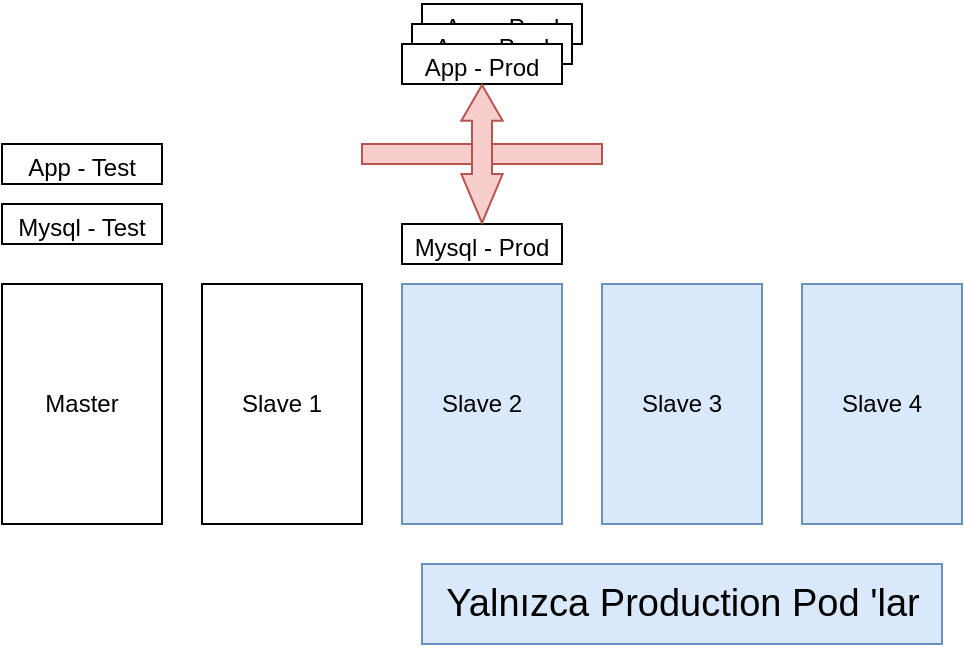 <mxfile version="20.8.1" type="github">
  <diagram id="_hit5dbg10cEkQHOyQ8z" name="Page-1">
    <mxGraphModel dx="989" dy="549" grid="1" gridSize="10" guides="1" tooltips="1" connect="1" arrows="1" fold="1" page="1" pageScale="1" pageWidth="850" pageHeight="1100" math="0" shadow="0">
      <root>
        <mxCell id="0" />
        <mxCell id="1" parent="0" />
        <mxCell id="Qa-lKNvNfZP7GKMm4PIT-2" value="Master" style="rounded=0;whiteSpace=wrap;html=1;" vertex="1" parent="1">
          <mxGeometry x="180" y="390" width="80" height="120" as="geometry" />
        </mxCell>
        <mxCell id="Qa-lKNvNfZP7GKMm4PIT-3" value="Slave 1" style="rounded=0;whiteSpace=wrap;html=1;" vertex="1" parent="1">
          <mxGeometry x="280" y="390" width="80" height="120" as="geometry" />
        </mxCell>
        <mxCell id="Qa-lKNvNfZP7GKMm4PIT-5" value="Slave 2" style="rounded=0;whiteSpace=wrap;html=1;fillColor=#dae8fc;strokeColor=#6c8ebf;" vertex="1" parent="1">
          <mxGeometry x="380" y="390" width="80" height="120" as="geometry" />
        </mxCell>
        <mxCell id="Qa-lKNvNfZP7GKMm4PIT-6" value="Slave 3" style="rounded=0;whiteSpace=wrap;html=1;fillColor=#dae8fc;strokeColor=#6c8ebf;" vertex="1" parent="1">
          <mxGeometry x="480" y="390" width="80" height="120" as="geometry" />
        </mxCell>
        <mxCell id="Qa-lKNvNfZP7GKMm4PIT-7" value="Slave 4" style="rounded=0;whiteSpace=wrap;html=1;fillColor=#dae8fc;strokeColor=#6c8ebf;" vertex="1" parent="1">
          <mxGeometry x="580" y="390" width="80" height="120" as="geometry" />
        </mxCell>
        <mxCell id="Qa-lKNvNfZP7GKMm4PIT-8" value="&lt;font style=&quot;font-size: 19px;&quot;&gt;Yalnızca Production Pod &#39;lar&lt;/font&gt;" style="text;html=1;align=center;verticalAlign=middle;resizable=0;points=[];autosize=1;strokeColor=#6c8ebf;fillColor=#dae8fc;" vertex="1" parent="1">
          <mxGeometry x="390" y="530" width="260" height="40" as="geometry" />
        </mxCell>
        <mxCell id="Qa-lKNvNfZP7GKMm4PIT-10" value="&lt;font style=&quot;font-size: 12px;&quot;&gt;Mysql - Test&lt;/font&gt;" style="rounded=0;whiteSpace=wrap;html=1;fontSize=19;" vertex="1" parent="1">
          <mxGeometry x="180" y="350" width="80" height="20" as="geometry" />
        </mxCell>
        <mxCell id="Qa-lKNvNfZP7GKMm4PIT-12" value="&lt;font style=&quot;font-size: 12px;&quot;&gt;App - Prod&lt;/font&gt;" style="rounded=0;whiteSpace=wrap;html=1;fontSize=19;" vertex="1" parent="1">
          <mxGeometry x="390" y="250" width="80" height="20" as="geometry" />
        </mxCell>
        <mxCell id="Qa-lKNvNfZP7GKMm4PIT-14" value="&lt;font style=&quot;font-size: 12px;&quot;&gt;App - Prod&lt;/font&gt;" style="rounded=0;whiteSpace=wrap;html=1;fontSize=19;" vertex="1" parent="1">
          <mxGeometry x="385" y="260" width="80" height="20" as="geometry" />
        </mxCell>
        <mxCell id="Qa-lKNvNfZP7GKMm4PIT-15" value="&lt;font style=&quot;font-size: 12px;&quot;&gt;App - Prod&lt;/font&gt;" style="rounded=0;whiteSpace=wrap;html=1;fontSize=19;" vertex="1" parent="1">
          <mxGeometry x="380" y="270" width="80" height="20" as="geometry" />
        </mxCell>
        <mxCell id="Qa-lKNvNfZP7GKMm4PIT-16" value="&lt;font style=&quot;font-size: 12px;&quot;&gt;Mysql - Prod&lt;/font&gt;" style="rounded=0;whiteSpace=wrap;html=1;fontSize=19;" vertex="1" parent="1">
          <mxGeometry x="380" y="360" width="80" height="20" as="geometry" />
        </mxCell>
        <mxCell id="Qa-lKNvNfZP7GKMm4PIT-17" value="&lt;font style=&quot;font-size: 12px;&quot;&gt;App - Test&lt;/font&gt;" style="rounded=0;whiteSpace=wrap;html=1;fontSize=19;" vertex="1" parent="1">
          <mxGeometry x="180" y="320" width="80" height="20" as="geometry" />
        </mxCell>
        <mxCell id="Qa-lKNvNfZP7GKMm4PIT-18" value="" style="rounded=0;whiteSpace=wrap;html=1;fontSize=12;fillColor=#f8cecc;strokeColor=#b85450;" vertex="1" parent="1">
          <mxGeometry x="360" y="320" width="120" height="10" as="geometry" />
        </mxCell>
        <mxCell id="Qa-lKNvNfZP7GKMm4PIT-19" value="" style="shape=flexArrow;endArrow=classic;startArrow=classic;html=1;rounded=0;fontSize=12;entryX=0.5;entryY=1;entryDx=0;entryDy=0;startWidth=9.655;startSize=7.828;endWidth=9.655;endSize=5.621;fillColor=#f8cecc;strokeColor=#b85450;" edge="1" parent="1" source="Qa-lKNvNfZP7GKMm4PIT-16" target="Qa-lKNvNfZP7GKMm4PIT-15">
          <mxGeometry width="100" height="100" relative="1" as="geometry">
            <mxPoint x="360" y="440" as="sourcePoint" />
            <mxPoint x="460" y="340" as="targetPoint" />
          </mxGeometry>
        </mxCell>
      </root>
    </mxGraphModel>
  </diagram>
</mxfile>

